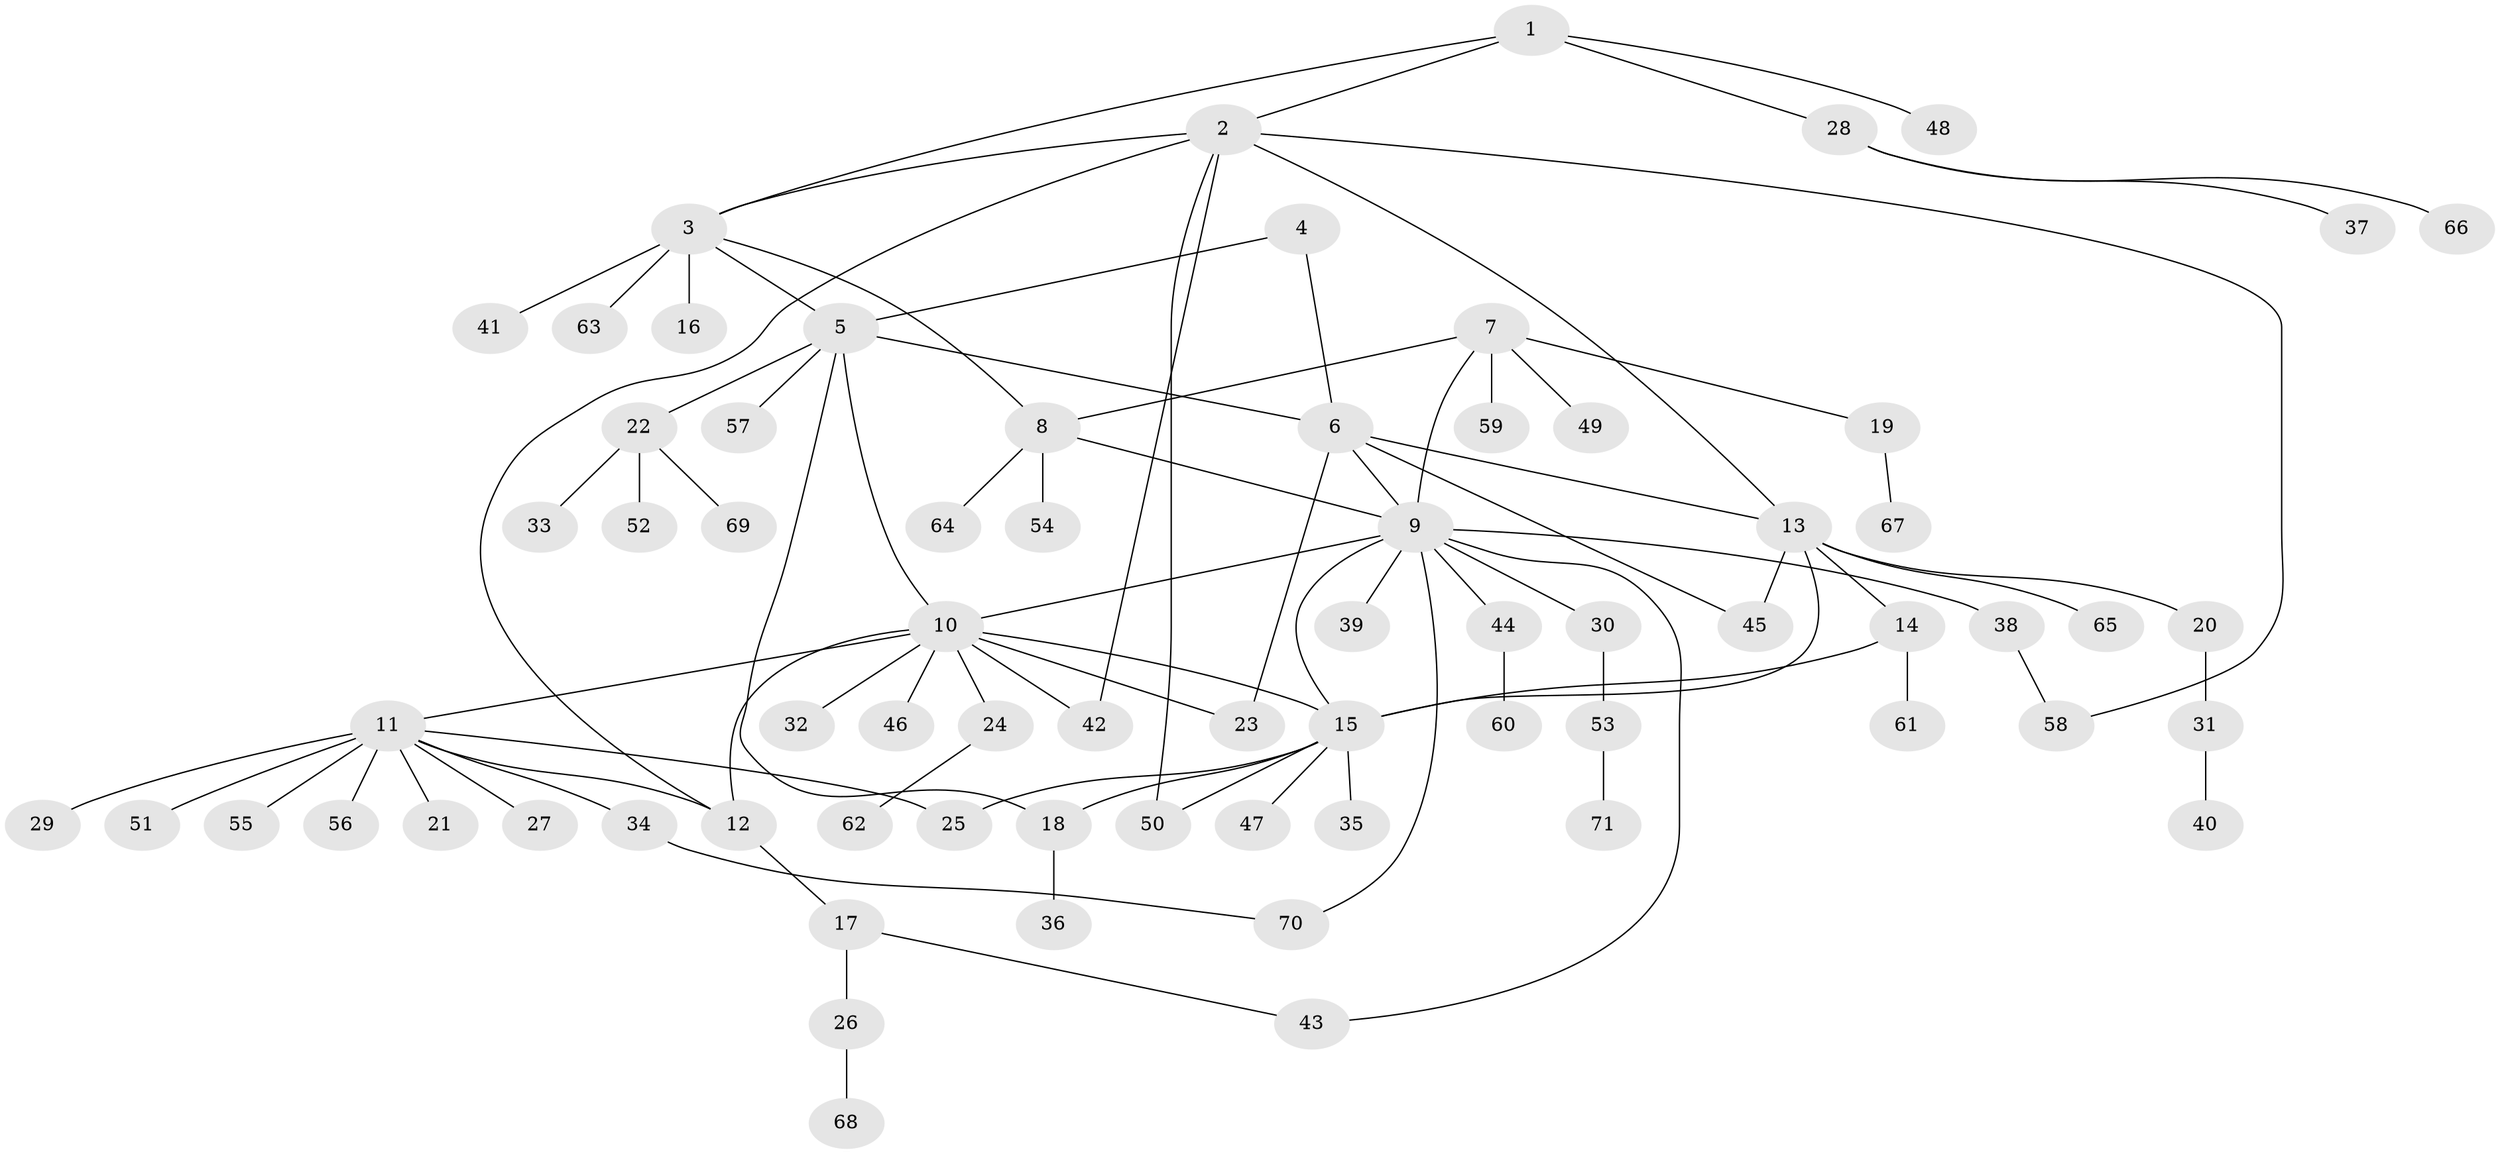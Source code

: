 // coarse degree distribution, {3: 0.06, 7: 0.04, 12: 0.02, 2: 0.24, 5: 0.06, 4: 0.04, 18: 0.02, 9: 0.02, 1: 0.5}
// Generated by graph-tools (version 1.1) at 2025/42/03/06/25 10:42:08]
// undirected, 71 vertices, 90 edges
graph export_dot {
graph [start="1"]
  node [color=gray90,style=filled];
  1;
  2;
  3;
  4;
  5;
  6;
  7;
  8;
  9;
  10;
  11;
  12;
  13;
  14;
  15;
  16;
  17;
  18;
  19;
  20;
  21;
  22;
  23;
  24;
  25;
  26;
  27;
  28;
  29;
  30;
  31;
  32;
  33;
  34;
  35;
  36;
  37;
  38;
  39;
  40;
  41;
  42;
  43;
  44;
  45;
  46;
  47;
  48;
  49;
  50;
  51;
  52;
  53;
  54;
  55;
  56;
  57;
  58;
  59;
  60;
  61;
  62;
  63;
  64;
  65;
  66;
  67;
  68;
  69;
  70;
  71;
  1 -- 2;
  1 -- 3;
  1 -- 28;
  1 -- 48;
  2 -- 3;
  2 -- 12;
  2 -- 13;
  2 -- 42;
  2 -- 50;
  2 -- 58;
  3 -- 5;
  3 -- 8;
  3 -- 16;
  3 -- 41;
  3 -- 63;
  4 -- 5;
  4 -- 6;
  5 -- 6;
  5 -- 10;
  5 -- 18;
  5 -- 22;
  5 -- 57;
  6 -- 9;
  6 -- 13;
  6 -- 23;
  6 -- 45;
  7 -- 8;
  7 -- 9;
  7 -- 19;
  7 -- 49;
  7 -- 59;
  8 -- 9;
  8 -- 54;
  8 -- 64;
  9 -- 10;
  9 -- 15;
  9 -- 30;
  9 -- 38;
  9 -- 39;
  9 -- 43;
  9 -- 44;
  9 -- 70;
  10 -- 11;
  10 -- 12;
  10 -- 15;
  10 -- 23;
  10 -- 24;
  10 -- 32;
  10 -- 42;
  10 -- 46;
  11 -- 12;
  11 -- 21;
  11 -- 25;
  11 -- 27;
  11 -- 29;
  11 -- 34;
  11 -- 51;
  11 -- 55;
  11 -- 56;
  12 -- 17;
  13 -- 14;
  13 -- 15;
  13 -- 20;
  13 -- 45;
  13 -- 65;
  14 -- 15;
  14 -- 61;
  15 -- 18;
  15 -- 25;
  15 -- 35;
  15 -- 47;
  15 -- 50;
  17 -- 26;
  17 -- 43;
  18 -- 36;
  19 -- 67;
  20 -- 31;
  22 -- 33;
  22 -- 52;
  22 -- 69;
  24 -- 62;
  26 -- 68;
  28 -- 37;
  28 -- 66;
  30 -- 53;
  31 -- 40;
  34 -- 70;
  38 -- 58;
  44 -- 60;
  53 -- 71;
}

